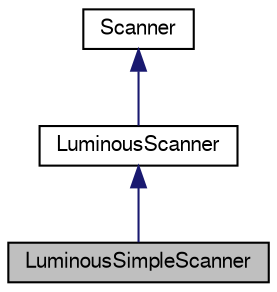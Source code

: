 digraph "LuminousSimpleScanner"
{
  edge [fontname="FreeSans",fontsize="10",labelfontname="FreeSans",labelfontsize="10"];
  node [fontname="FreeSans",fontsize="10",shape=record];
  Node1 [label="LuminousSimpleScanner",height=0.2,width=0.4,color="black", fillcolor="grey75", style="filled" fontcolor="black"];
  Node2 -> Node1 [dir="back",color="midnightblue",fontsize="10",style="solid",fontname="FreeSans"];
  Node2 [label="LuminousScanner",height=0.2,width=0.4,color="black", fillcolor="white", style="filled",URL="$classLuminousScanner.html",tooltip="the base class for all scanners"];
  Node3 -> Node2 [dir="back",color="midnightblue",fontsize="10",style="solid",fontname="FreeSans"];
  Node3 [label="Scanner",height=0.2,width=0.4,color="black", fillcolor="white", style="filled",URL="$classScanner.html",tooltip="Base string scanning class."];
}
